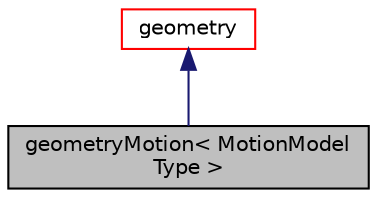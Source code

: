 digraph "geometryMotion&lt; MotionModelType &gt;"
{
 // LATEX_PDF_SIZE
  edge [fontname="Helvetica",fontsize="10",labelfontname="Helvetica",labelfontsize="10"];
  node [fontname="Helvetica",fontsize="10",shape=record];
  Node1 [label="geometryMotion\< MotionModel\lType \>",height=0.2,width=0.4,color="black", fillcolor="grey75", style="filled", fontcolor="black",tooltip=" "];
  Node2 -> Node1 [dir="back",color="midnightblue",fontsize="10",style="solid",fontname="Helvetica"];
  Node2 [label="geometry",height=0.2,width=0.4,color="red", fillcolor="white", style="filled",URL="$classpFlow_1_1geometry.html",tooltip="Base class for geometry for managing tri-surfaces, geometry motion, and surface physical properties."];
}
